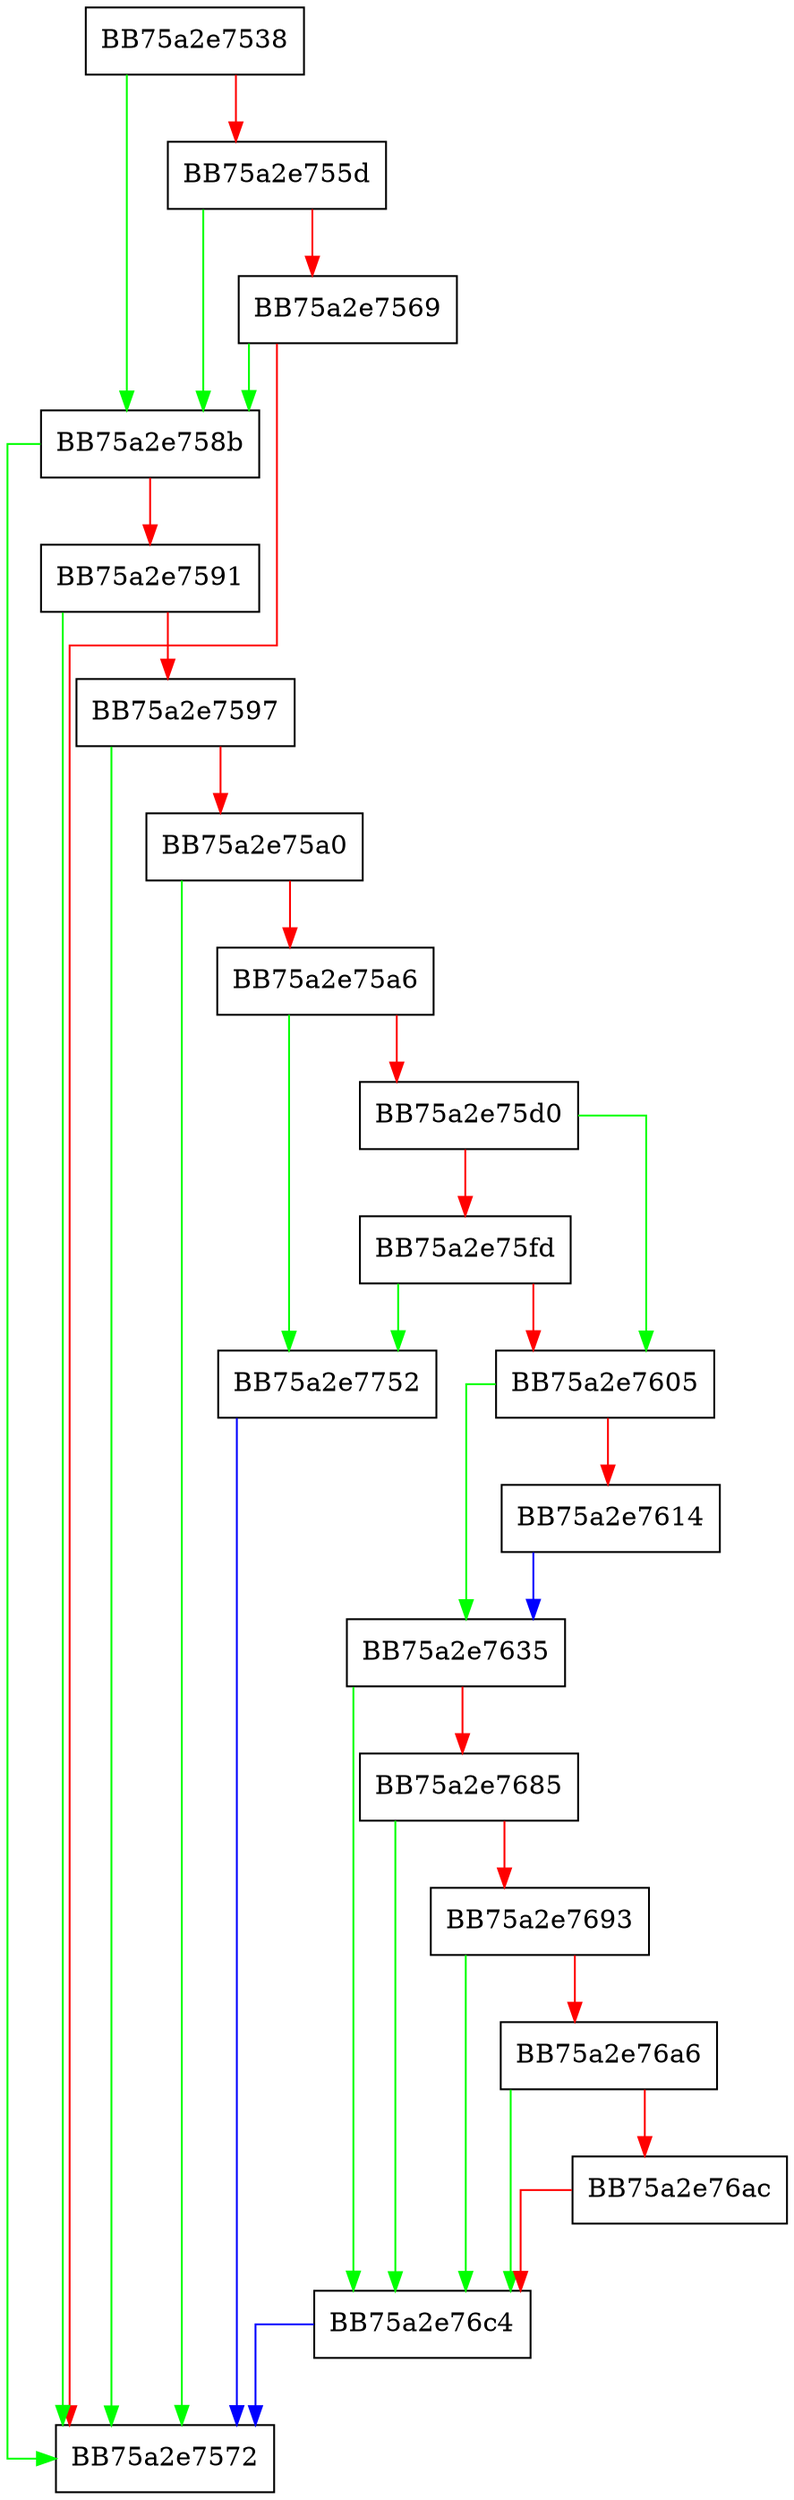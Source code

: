digraph LogSkipProcessEvent {
  node [shape="box"];
  graph [splines=ortho];
  BB75a2e7538 -> BB75a2e758b [color="green"];
  BB75a2e7538 -> BB75a2e755d [color="red"];
  BB75a2e755d -> BB75a2e758b [color="green"];
  BB75a2e755d -> BB75a2e7569 [color="red"];
  BB75a2e7569 -> BB75a2e758b [color="green"];
  BB75a2e7569 -> BB75a2e7572 [color="red"];
  BB75a2e758b -> BB75a2e7572 [color="green"];
  BB75a2e758b -> BB75a2e7591 [color="red"];
  BB75a2e7591 -> BB75a2e7572 [color="green"];
  BB75a2e7591 -> BB75a2e7597 [color="red"];
  BB75a2e7597 -> BB75a2e7572 [color="green"];
  BB75a2e7597 -> BB75a2e75a0 [color="red"];
  BB75a2e75a0 -> BB75a2e7572 [color="green"];
  BB75a2e75a0 -> BB75a2e75a6 [color="red"];
  BB75a2e75a6 -> BB75a2e7752 [color="green"];
  BB75a2e75a6 -> BB75a2e75d0 [color="red"];
  BB75a2e75d0 -> BB75a2e7605 [color="green"];
  BB75a2e75d0 -> BB75a2e75fd [color="red"];
  BB75a2e75fd -> BB75a2e7752 [color="green"];
  BB75a2e75fd -> BB75a2e7605 [color="red"];
  BB75a2e7605 -> BB75a2e7635 [color="green"];
  BB75a2e7605 -> BB75a2e7614 [color="red"];
  BB75a2e7614 -> BB75a2e7635 [color="blue"];
  BB75a2e7635 -> BB75a2e76c4 [color="green"];
  BB75a2e7635 -> BB75a2e7685 [color="red"];
  BB75a2e7685 -> BB75a2e76c4 [color="green"];
  BB75a2e7685 -> BB75a2e7693 [color="red"];
  BB75a2e7693 -> BB75a2e76c4 [color="green"];
  BB75a2e7693 -> BB75a2e76a6 [color="red"];
  BB75a2e76a6 -> BB75a2e76c4 [color="green"];
  BB75a2e76a6 -> BB75a2e76ac [color="red"];
  BB75a2e76ac -> BB75a2e76c4 [color="red"];
  BB75a2e76c4 -> BB75a2e7572 [color="blue"];
  BB75a2e7752 -> BB75a2e7572 [color="blue"];
}